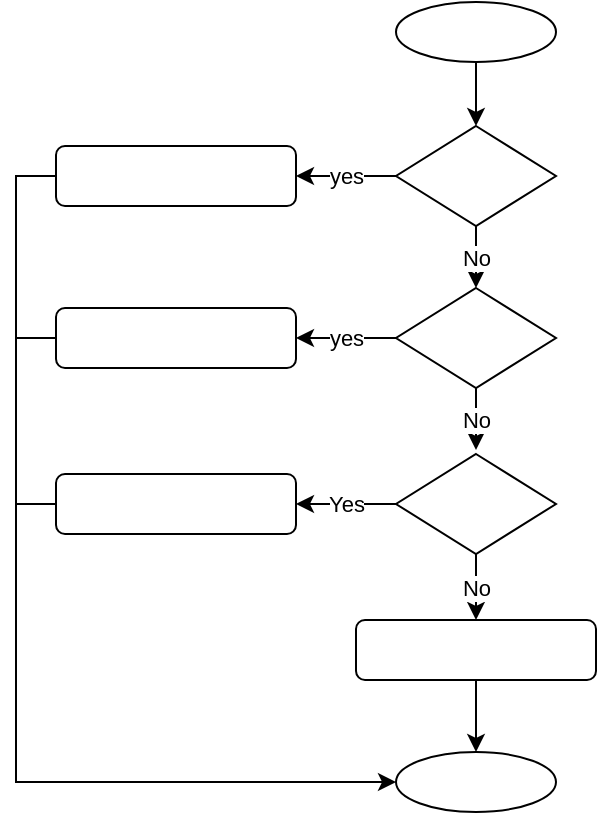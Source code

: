 <mxfile version="13.4.5" type="device"><diagram id="b5X_JR3mxxULg9Olel8i" name="Page-1"><mxGraphModel dx="1024" dy="592" grid="1" gridSize="10" guides="1" tooltips="1" connect="1" arrows="1" fold="1" page="1" pageScale="1" pageWidth="827" pageHeight="1169" math="0" shadow="0"><root><mxCell id="0"/><mxCell id="1" parent="0"/><mxCell id="IaN7HbZIHel0ioc-sbaU-4" style="edgeStyle=orthogonalEdgeStyle;rounded=0;orthogonalLoop=1;jettySize=auto;html=1;exitX=0.5;exitY=1;exitDx=0;exitDy=0;entryX=0.5;entryY=0;entryDx=0;entryDy=0;" parent="1" source="IaN7HbZIHel0ioc-sbaU-1" target="IaN7HbZIHel0ioc-sbaU-3" edge="1"><mxGeometry relative="1" as="geometry"/></mxCell><mxCell id="IaN7HbZIHel0ioc-sbaU-1" value="" style="ellipse;whiteSpace=wrap;html=1;" parent="1" vertex="1"><mxGeometry x="380" y="70" width="80" height="30" as="geometry"/></mxCell><mxCell id="IaN7HbZIHel0ioc-sbaU-2" value="" style="ellipse;whiteSpace=wrap;html=1;" parent="1" vertex="1"><mxGeometry x="380" y="445" width="80" height="30" as="geometry"/></mxCell><mxCell id="mZ5nnKFBcCbPN0JWVWAr-15" value="yes" style="edgeStyle=orthogonalEdgeStyle;rounded=0;orthogonalLoop=1;jettySize=auto;html=1;exitX=0;exitY=0.5;exitDx=0;exitDy=0;entryX=1;entryY=0.5;entryDx=0;entryDy=0;endArrow=classic;endFill=1;" parent="1" source="IaN7HbZIHel0ioc-sbaU-3" target="mZ5nnKFBcCbPN0JWVWAr-11" edge="1"><mxGeometry relative="1" as="geometry"/></mxCell><mxCell id="mZ5nnKFBcCbPN0JWVWAr-17" value="No" style="edgeStyle=orthogonalEdgeStyle;rounded=0;orthogonalLoop=1;jettySize=auto;html=1;exitX=0.5;exitY=1;exitDx=0;exitDy=0;entryX=0.5;entryY=0;entryDx=0;entryDy=0;endArrow=classic;endFill=1;" parent="1" source="IaN7HbZIHel0ioc-sbaU-3" edge="1"><mxGeometry relative="1" as="geometry"><mxPoint x="420" y="213" as="targetPoint"/></mxGeometry></mxCell><mxCell id="IaN7HbZIHel0ioc-sbaU-3" value="" style="rhombus;whiteSpace=wrap;html=1;" parent="1" vertex="1"><mxGeometry x="380" y="132" width="80" height="50" as="geometry"/></mxCell><mxCell id="mZ5nnKFBcCbPN0JWVWAr-19" value="No" style="edgeStyle=orthogonalEdgeStyle;rounded=0;orthogonalLoop=1;jettySize=auto;html=1;exitX=0.5;exitY=1;exitDx=0;exitDy=0;entryX=0.5;entryY=0;entryDx=0;entryDy=0;endArrow=classic;endFill=1;" parent="1" source="mZ5nnKFBcCbPN0JWVWAr-1" edge="1"><mxGeometry relative="1" as="geometry"><mxPoint x="420" y="294" as="targetPoint"/></mxGeometry></mxCell><mxCell id="mZ5nnKFBcCbPN0JWVWAr-24" value="yes" style="edgeStyle=orthogonalEdgeStyle;rounded=0;orthogonalLoop=1;jettySize=auto;html=1;exitX=0;exitY=0.5;exitDx=0;exitDy=0;entryX=1;entryY=0.5;entryDx=0;entryDy=0;endArrow=classic;endFill=1;" parent="1" source="mZ5nnKFBcCbPN0JWVWAr-1" target="mZ5nnKFBcCbPN0JWVWAr-12" edge="1"><mxGeometry relative="1" as="geometry"/></mxCell><mxCell id="mZ5nnKFBcCbPN0JWVWAr-1" value="" style="rhombus;whiteSpace=wrap;html=1;" parent="1" vertex="1"><mxGeometry x="380" y="213" width="80" height="50" as="geometry"/></mxCell><mxCell id="mZ5nnKFBcCbPN0JWVWAr-21" value="No" style="edgeStyle=orthogonalEdgeStyle;rounded=0;orthogonalLoop=1;jettySize=auto;html=1;exitX=0.5;exitY=1;exitDx=0;exitDy=0;entryX=0.5;entryY=0;entryDx=0;entryDy=0;endArrow=classic;endFill=1;" parent="1" source="mZ5nnKFBcCbPN0JWVWAr-8" target="mZ5nnKFBcCbPN0JWVWAr-10" edge="1"><mxGeometry relative="1" as="geometry"/></mxCell><mxCell id="mZ5nnKFBcCbPN0JWVWAr-23" value="Yes" style="edgeStyle=orthogonalEdgeStyle;rounded=0;orthogonalLoop=1;jettySize=auto;html=1;exitX=0;exitY=0.5;exitDx=0;exitDy=0;entryX=1;entryY=0.5;entryDx=0;entryDy=0;endArrow=classic;endFill=1;" parent="1" source="mZ5nnKFBcCbPN0JWVWAr-8" target="mZ5nnKFBcCbPN0JWVWAr-13" edge="1"><mxGeometry relative="1" as="geometry"/></mxCell><mxCell id="mZ5nnKFBcCbPN0JWVWAr-8" value="" style="rhombus;whiteSpace=wrap;html=1;" parent="1" vertex="1"><mxGeometry x="380" y="296" width="80" height="50" as="geometry"/></mxCell><mxCell id="mZ5nnKFBcCbPN0JWVWAr-22" style="edgeStyle=orthogonalEdgeStyle;rounded=0;orthogonalLoop=1;jettySize=auto;html=1;exitX=0.5;exitY=1;exitDx=0;exitDy=0;entryX=0.5;entryY=0;entryDx=0;entryDy=0;endArrow=classic;endFill=1;" parent="1" source="mZ5nnKFBcCbPN0JWVWAr-10" target="IaN7HbZIHel0ioc-sbaU-2" edge="1"><mxGeometry relative="1" as="geometry"/></mxCell><mxCell id="mZ5nnKFBcCbPN0JWVWAr-10" value="" style="rounded=1;whiteSpace=wrap;html=1;" parent="1" vertex="1"><mxGeometry x="360" y="379" width="120" height="30" as="geometry"/></mxCell><mxCell id="mZ5nnKFBcCbPN0JWVWAr-25" style="edgeStyle=orthogonalEdgeStyle;rounded=0;orthogonalLoop=1;jettySize=auto;html=1;exitX=0;exitY=0.5;exitDx=0;exitDy=0;endArrow=none;endFill=0;" parent="1" source="mZ5nnKFBcCbPN0JWVWAr-11" edge="1"><mxGeometry relative="1" as="geometry"><mxPoint x="190" y="450" as="targetPoint"/></mxGeometry></mxCell><mxCell id="mZ5nnKFBcCbPN0JWVWAr-11" value="" style="rounded=1;whiteSpace=wrap;html=1;" parent="1" vertex="1"><mxGeometry x="210" y="142" width="120" height="30" as="geometry"/></mxCell><mxCell id="mZ5nnKFBcCbPN0JWVWAr-26" style="edgeStyle=orthogonalEdgeStyle;rounded=0;orthogonalLoop=1;jettySize=auto;html=1;exitX=0;exitY=0.5;exitDx=0;exitDy=0;endArrow=none;endFill=0;" parent="1" source="mZ5nnKFBcCbPN0JWVWAr-12" edge="1"><mxGeometry relative="1" as="geometry"><mxPoint x="190" y="238" as="targetPoint"/></mxGeometry></mxCell><mxCell id="mZ5nnKFBcCbPN0JWVWAr-12" value="" style="rounded=1;whiteSpace=wrap;html=1;" parent="1" vertex="1"><mxGeometry x="210" y="223" width="120" height="30" as="geometry"/></mxCell><mxCell id="mZ5nnKFBcCbPN0JWVWAr-16" style="edgeStyle=orthogonalEdgeStyle;rounded=0;orthogonalLoop=1;jettySize=auto;html=1;exitX=0;exitY=0.5;exitDx=0;exitDy=0;entryX=0;entryY=0.5;entryDx=0;entryDy=0;endArrow=classic;endFill=1;" parent="1" source="mZ5nnKFBcCbPN0JWVWAr-13" target="IaN7HbZIHel0ioc-sbaU-2" edge="1"><mxGeometry relative="1" as="geometry"/></mxCell><mxCell id="mZ5nnKFBcCbPN0JWVWAr-13" value="" style="rounded=1;whiteSpace=wrap;html=1;" parent="1" vertex="1"><mxGeometry x="210" y="306" width="120" height="30" as="geometry"/></mxCell></root></mxGraphModel></diagram></mxfile>
